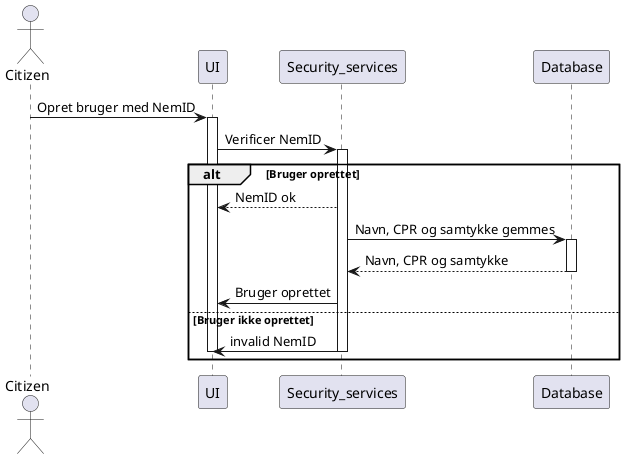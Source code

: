 @startuml
'https://plantuml.com/sequence-diagram

actor Citizen

Citizen -> UI: Opret bruger med NemID
activate UI

UI -> Security_services: Verificer NemID
activate Security_services


alt Bruger oprettet
    Security_services --> UI: NemID ok
    Security_services -> Database: Navn, CPR og samtykke gemmes
    activate Database

    Security_services <-- Database: Navn, CPR og samtykke
    deactivate Database
    Security_services -> UI: Bruger oprettet



else Bruger ikke oprettet
    Security_services -> UI: invalid NemID
   deactivate Security_services

    deactivate UI
end




@enduml
